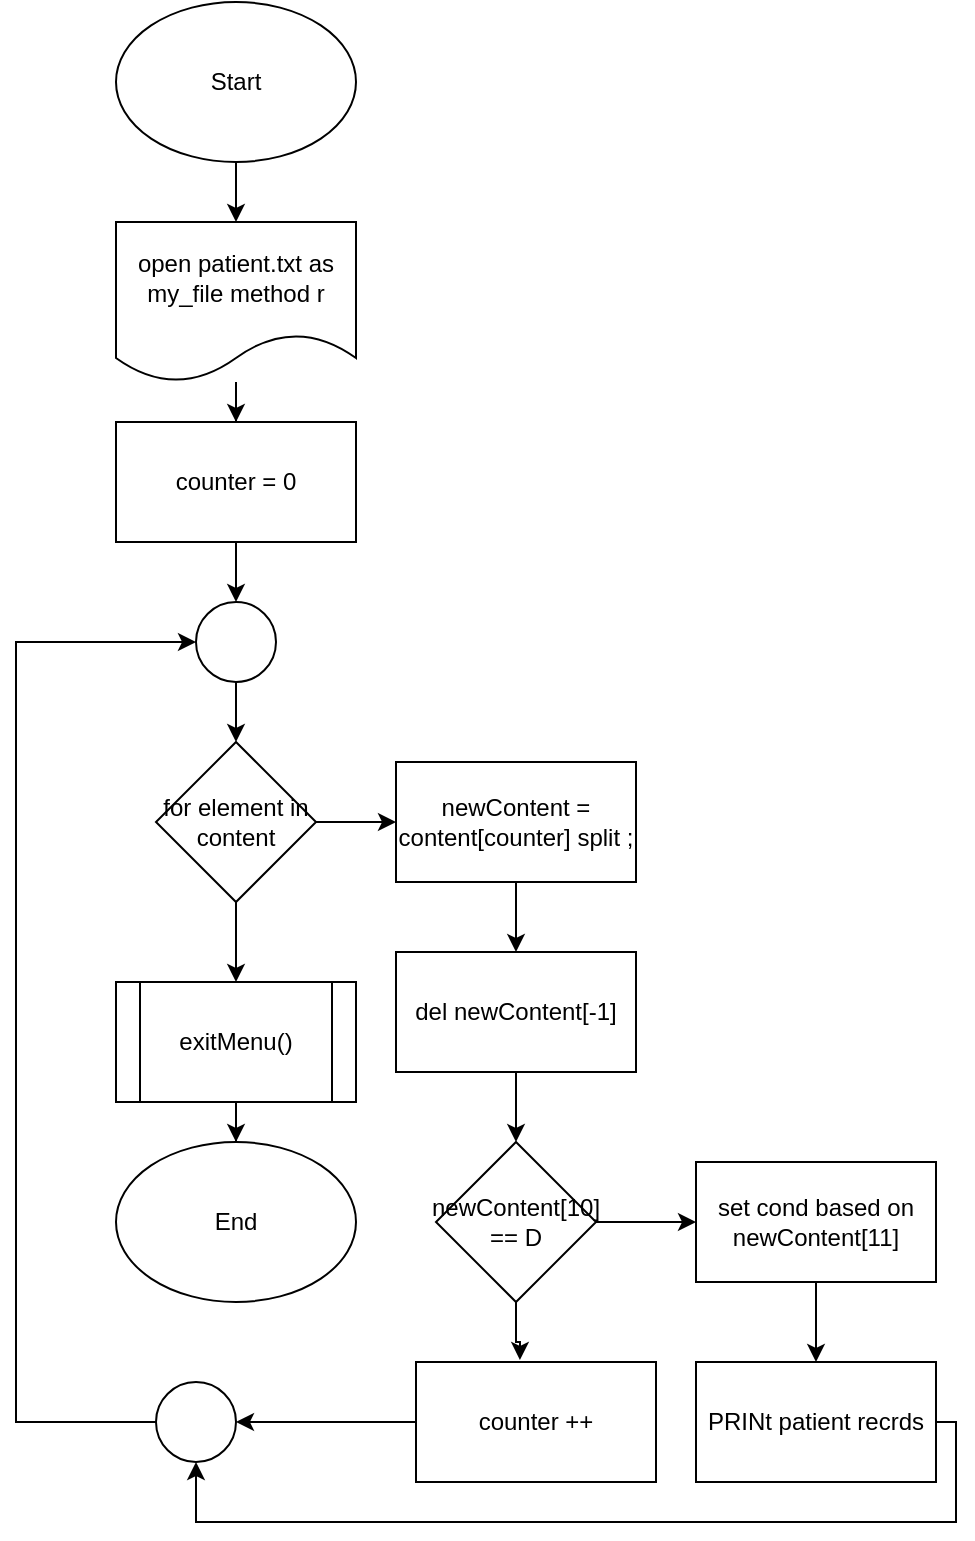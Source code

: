 <mxfile version="13.0.3" type="device"><diagram id="C5RBs43oDa-KdzZeNtuy" name="Page-1"><mxGraphModel dx="852" dy="494" grid="1" gridSize="10" guides="1" tooltips="1" connect="1" arrows="1" fold="1" page="1" pageScale="1" pageWidth="827" pageHeight="1169" math="0" shadow="0"><root><mxCell id="WIyWlLk6GJQsqaUBKTNV-0"/><mxCell id="WIyWlLk6GJQsqaUBKTNV-1" parent="WIyWlLk6GJQsqaUBKTNV-0"/><mxCell id="8UHQak0JqOEcwI5Fwex5-2" value="" style="edgeStyle=orthogonalEdgeStyle;rounded=0;orthogonalLoop=1;jettySize=auto;html=1;" edge="1" parent="WIyWlLk6GJQsqaUBKTNV-1" source="8UHQak0JqOEcwI5Fwex5-0" target="8UHQak0JqOEcwI5Fwex5-1"><mxGeometry relative="1" as="geometry"/></mxCell><mxCell id="8UHQak0JqOEcwI5Fwex5-0" value="Start" style="ellipse;whiteSpace=wrap;html=1;" vertex="1" parent="WIyWlLk6GJQsqaUBKTNV-1"><mxGeometry x="240" y="80" width="120" height="80" as="geometry"/></mxCell><mxCell id="8UHQak0JqOEcwI5Fwex5-4" value="" style="edgeStyle=orthogonalEdgeStyle;rounded=0;orthogonalLoop=1;jettySize=auto;html=1;" edge="1" parent="WIyWlLk6GJQsqaUBKTNV-1" source="8UHQak0JqOEcwI5Fwex5-1" target="8UHQak0JqOEcwI5Fwex5-3"><mxGeometry relative="1" as="geometry"/></mxCell><mxCell id="8UHQak0JqOEcwI5Fwex5-1" value="open patient.txt as my_file method r" style="shape=document;whiteSpace=wrap;html=1;boundedLbl=1;" vertex="1" parent="WIyWlLk6GJQsqaUBKTNV-1"><mxGeometry x="240" y="190" width="120" height="80" as="geometry"/></mxCell><mxCell id="8UHQak0JqOEcwI5Fwex5-6" style="edgeStyle=orthogonalEdgeStyle;rounded=0;orthogonalLoop=1;jettySize=auto;html=1;entryX=0.5;entryY=0;entryDx=0;entryDy=0;" edge="1" parent="WIyWlLk6GJQsqaUBKTNV-1" source="8UHQak0JqOEcwI5Fwex5-3" target="8UHQak0JqOEcwI5Fwex5-5"><mxGeometry relative="1" as="geometry"/></mxCell><mxCell id="8UHQak0JqOEcwI5Fwex5-3" value="counter = 0" style="rounded=0;whiteSpace=wrap;html=1;" vertex="1" parent="WIyWlLk6GJQsqaUBKTNV-1"><mxGeometry x="240" y="290" width="120" height="60" as="geometry"/></mxCell><mxCell id="8UHQak0JqOEcwI5Fwex5-8" style="edgeStyle=orthogonalEdgeStyle;rounded=0;orthogonalLoop=1;jettySize=auto;html=1;entryX=0.5;entryY=0;entryDx=0;entryDy=0;" edge="1" parent="WIyWlLk6GJQsqaUBKTNV-1" source="8UHQak0JqOEcwI5Fwex5-5" target="8UHQak0JqOEcwI5Fwex5-7"><mxGeometry relative="1" as="geometry"/></mxCell><mxCell id="8UHQak0JqOEcwI5Fwex5-5" value="" style="ellipse;whiteSpace=wrap;html=1;aspect=fixed;" vertex="1" parent="WIyWlLk6GJQsqaUBKTNV-1"><mxGeometry x="280" y="380" width="40" height="40" as="geometry"/></mxCell><mxCell id="8UHQak0JqOEcwI5Fwex5-10" value="" style="edgeStyle=orthogonalEdgeStyle;rounded=0;orthogonalLoop=1;jettySize=auto;html=1;" edge="1" parent="WIyWlLk6GJQsqaUBKTNV-1" source="8UHQak0JqOEcwI5Fwex5-7" target="8UHQak0JqOEcwI5Fwex5-9"><mxGeometry relative="1" as="geometry"/></mxCell><mxCell id="8UHQak0JqOEcwI5Fwex5-26" value="" style="edgeStyle=orthogonalEdgeStyle;rounded=0;orthogonalLoop=1;jettySize=auto;html=1;" edge="1" parent="WIyWlLk6GJQsqaUBKTNV-1" source="8UHQak0JqOEcwI5Fwex5-7" target="8UHQak0JqOEcwI5Fwex5-25"><mxGeometry relative="1" as="geometry"/></mxCell><mxCell id="8UHQak0JqOEcwI5Fwex5-7" value="for element in content" style="rhombus;whiteSpace=wrap;html=1;" vertex="1" parent="WIyWlLk6GJQsqaUBKTNV-1"><mxGeometry x="260" y="450" width="80" height="80" as="geometry"/></mxCell><mxCell id="8UHQak0JqOEcwI5Fwex5-12" value="" style="edgeStyle=orthogonalEdgeStyle;rounded=0;orthogonalLoop=1;jettySize=auto;html=1;" edge="1" parent="WIyWlLk6GJQsqaUBKTNV-1" source="8UHQak0JqOEcwI5Fwex5-9" target="8UHQak0JqOEcwI5Fwex5-11"><mxGeometry relative="1" as="geometry"/></mxCell><mxCell id="8UHQak0JqOEcwI5Fwex5-9" value="newContent = content[counter] split ;" style="rounded=0;whiteSpace=wrap;html=1;" vertex="1" parent="WIyWlLk6GJQsqaUBKTNV-1"><mxGeometry x="380" y="460" width="120" height="60" as="geometry"/></mxCell><mxCell id="8UHQak0JqOEcwI5Fwex5-14" value="" style="edgeStyle=orthogonalEdgeStyle;rounded=0;orthogonalLoop=1;jettySize=auto;html=1;" edge="1" parent="WIyWlLk6GJQsqaUBKTNV-1" source="8UHQak0JqOEcwI5Fwex5-11" target="8UHQak0JqOEcwI5Fwex5-13"><mxGeometry relative="1" as="geometry"/></mxCell><mxCell id="8UHQak0JqOEcwI5Fwex5-11" value="del newContent[-1]" style="rounded=0;whiteSpace=wrap;html=1;" vertex="1" parent="WIyWlLk6GJQsqaUBKTNV-1"><mxGeometry x="380" y="555" width="120" height="60" as="geometry"/></mxCell><mxCell id="8UHQak0JqOEcwI5Fwex5-16" style="edgeStyle=orthogonalEdgeStyle;rounded=0;orthogonalLoop=1;jettySize=auto;html=1;entryX=0;entryY=0.5;entryDx=0;entryDy=0;" edge="1" parent="WIyWlLk6GJQsqaUBKTNV-1" source="8UHQak0JqOEcwI5Fwex5-13" target="8UHQak0JqOEcwI5Fwex5-15"><mxGeometry relative="1" as="geometry"/></mxCell><mxCell id="8UHQak0JqOEcwI5Fwex5-20" style="edgeStyle=orthogonalEdgeStyle;rounded=0;orthogonalLoop=1;jettySize=auto;html=1;entryX=0.433;entryY=-0.017;entryDx=0;entryDy=0;entryPerimeter=0;" edge="1" parent="WIyWlLk6GJQsqaUBKTNV-1" source="8UHQak0JqOEcwI5Fwex5-13" target="8UHQak0JqOEcwI5Fwex5-19"><mxGeometry relative="1" as="geometry"/></mxCell><mxCell id="8UHQak0JqOEcwI5Fwex5-13" value="newContent[10] == D" style="rhombus;whiteSpace=wrap;html=1;" vertex="1" parent="WIyWlLk6GJQsqaUBKTNV-1"><mxGeometry x="400" y="650" width="80" height="80" as="geometry"/></mxCell><mxCell id="8UHQak0JqOEcwI5Fwex5-18" style="edgeStyle=orthogonalEdgeStyle;rounded=0;orthogonalLoop=1;jettySize=auto;html=1;entryX=0.5;entryY=0;entryDx=0;entryDy=0;" edge="1" parent="WIyWlLk6GJQsqaUBKTNV-1" source="8UHQak0JqOEcwI5Fwex5-15" target="8UHQak0JqOEcwI5Fwex5-17"><mxGeometry relative="1" as="geometry"/></mxCell><mxCell id="8UHQak0JqOEcwI5Fwex5-15" value="set cond based on newContent[11]" style="rounded=0;whiteSpace=wrap;html=1;" vertex="1" parent="WIyWlLk6GJQsqaUBKTNV-1"><mxGeometry x="530" y="660" width="120" height="60" as="geometry"/></mxCell><mxCell id="8UHQak0JqOEcwI5Fwex5-24" style="edgeStyle=orthogonalEdgeStyle;rounded=0;orthogonalLoop=1;jettySize=auto;html=1;entryX=0.5;entryY=1;entryDx=0;entryDy=0;" edge="1" parent="WIyWlLk6GJQsqaUBKTNV-1" source="8UHQak0JqOEcwI5Fwex5-17" target="8UHQak0JqOEcwI5Fwex5-21"><mxGeometry relative="1" as="geometry"><Array as="points"><mxPoint x="660" y="840"/><mxPoint x="280" y="840"/></Array></mxGeometry></mxCell><mxCell id="8UHQak0JqOEcwI5Fwex5-17" value="PRINt patient recrds" style="rounded=0;whiteSpace=wrap;html=1;" vertex="1" parent="WIyWlLk6GJQsqaUBKTNV-1"><mxGeometry x="530" y="760" width="120" height="60" as="geometry"/></mxCell><mxCell id="8UHQak0JqOEcwI5Fwex5-22" style="edgeStyle=orthogonalEdgeStyle;rounded=0;orthogonalLoop=1;jettySize=auto;html=1;entryX=1;entryY=0.5;entryDx=0;entryDy=0;" edge="1" parent="WIyWlLk6GJQsqaUBKTNV-1" source="8UHQak0JqOEcwI5Fwex5-19" target="8UHQak0JqOEcwI5Fwex5-21"><mxGeometry relative="1" as="geometry"/></mxCell><mxCell id="8UHQak0JqOEcwI5Fwex5-19" value="counter ++" style="rounded=0;whiteSpace=wrap;html=1;" vertex="1" parent="WIyWlLk6GJQsqaUBKTNV-1"><mxGeometry x="390" y="760" width="120" height="60" as="geometry"/></mxCell><mxCell id="8UHQak0JqOEcwI5Fwex5-29" style="edgeStyle=orthogonalEdgeStyle;rounded=0;orthogonalLoop=1;jettySize=auto;html=1;entryX=0;entryY=0.5;entryDx=0;entryDy=0;" edge="1" parent="WIyWlLk6GJQsqaUBKTNV-1" source="8UHQak0JqOEcwI5Fwex5-21" target="8UHQak0JqOEcwI5Fwex5-5"><mxGeometry relative="1" as="geometry"><Array as="points"><mxPoint x="190" y="790"/><mxPoint x="190" y="400"/></Array></mxGeometry></mxCell><mxCell id="8UHQak0JqOEcwI5Fwex5-21" value="" style="ellipse;whiteSpace=wrap;html=1;aspect=fixed;" vertex="1" parent="WIyWlLk6GJQsqaUBKTNV-1"><mxGeometry x="260" y="770" width="40" height="40" as="geometry"/></mxCell><mxCell id="8UHQak0JqOEcwI5Fwex5-28" value="" style="edgeStyle=orthogonalEdgeStyle;rounded=0;orthogonalLoop=1;jettySize=auto;html=1;" edge="1" parent="WIyWlLk6GJQsqaUBKTNV-1" source="8UHQak0JqOEcwI5Fwex5-25" target="8UHQak0JqOEcwI5Fwex5-27"><mxGeometry relative="1" as="geometry"/></mxCell><mxCell id="8UHQak0JqOEcwI5Fwex5-25" value="exitMenu()" style="shape=process;whiteSpace=wrap;html=1;backgroundOutline=1;" vertex="1" parent="WIyWlLk6GJQsqaUBKTNV-1"><mxGeometry x="240" y="570" width="120" height="60" as="geometry"/></mxCell><mxCell id="8UHQak0JqOEcwI5Fwex5-27" value="End" style="ellipse;whiteSpace=wrap;html=1;" vertex="1" parent="WIyWlLk6GJQsqaUBKTNV-1"><mxGeometry x="240" y="650" width="120" height="80" as="geometry"/></mxCell></root></mxGraphModel></diagram></mxfile>